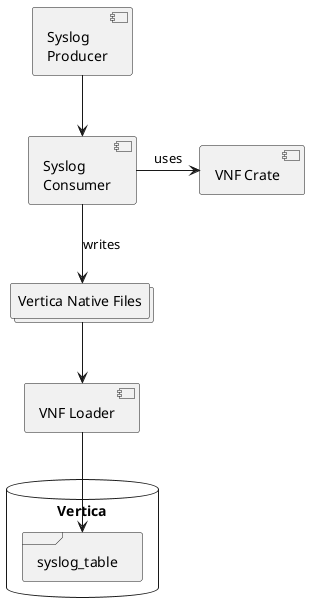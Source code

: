 # see http://plantuml.com/component-diagram for help

@startuml


component "Syslog\nProducer" as producer
component "Syslog\nConsumer" as consumer
component "VNF Crate" as vnf
collections "Vertica Native Files" as files
component "VNF Loader" as loader
database "Vertica" {
    frame syslog_table
}

producer --> consumer
consumer -> vnf: uses
consumer --> files: writes
files --> loader
loader --> syslog_table

@enduml
